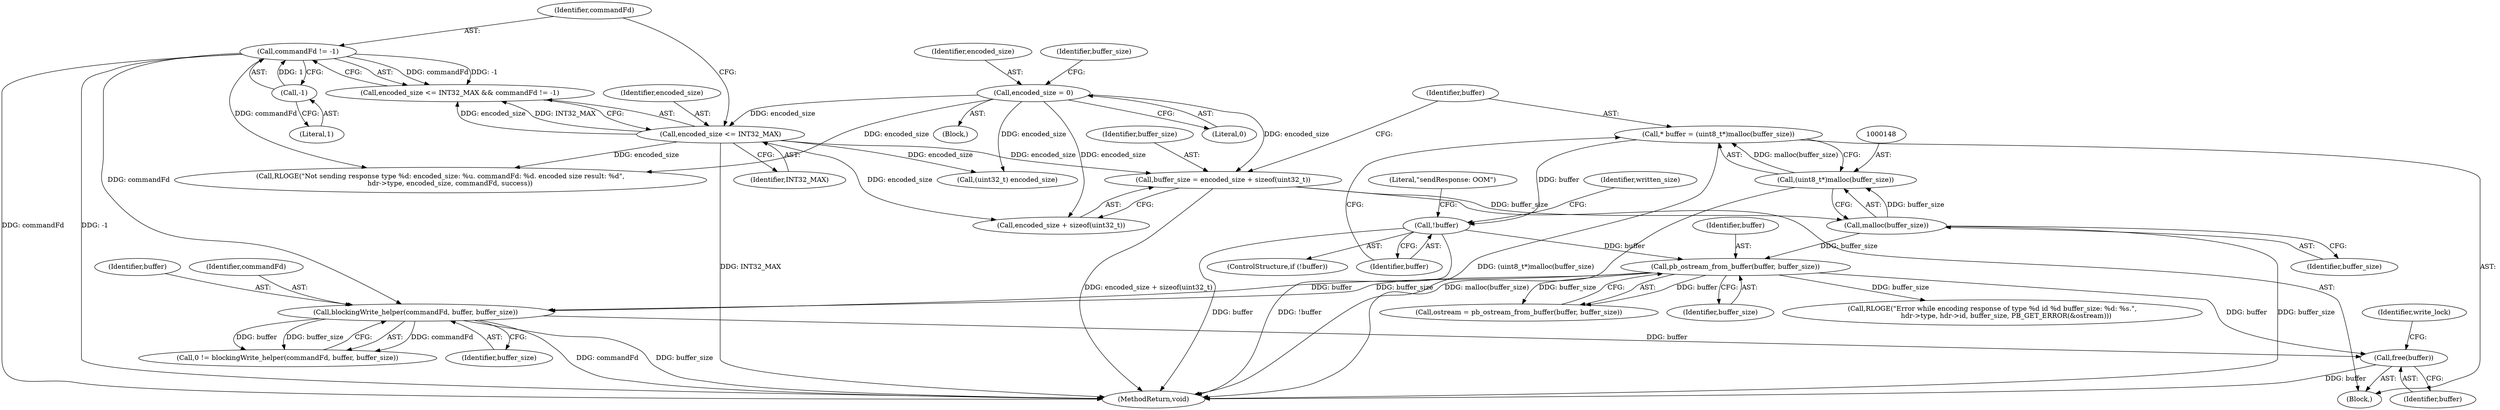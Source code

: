 digraph "0_Android_95610818918f6f11fe7d23aca1380e6c0fac2af0_0@API" {
"1000247" [label="(Call,free(buffer))"];
"1000221" [label="(Call,blockingWrite_helper(commandFd, buffer, buffer_size))"];
"1000133" [label="(Call,commandFd != -1)"];
"1000135" [label="(Call,-1)"];
"1000169" [label="(Call,pb_ostream_from_buffer(buffer, buffer_size))"];
"1000152" [label="(Call,!buffer)"];
"1000145" [label="(Call,* buffer = (uint8_t*)malloc(buffer_size))"];
"1000147" [label="(Call,(uint8_t*)malloc(buffer_size))"];
"1000149" [label="(Call,malloc(buffer_size))"];
"1000138" [label="(Call,buffer_size = encoded_size + sizeof(uint32_t))"];
"1000104" [label="(Call,encoded_size = 0)"];
"1000130" [label="(Call,encoded_size <= INT32_MAX)"];
"1000138" [label="(Call,buffer_size = encoded_size + sizeof(uint32_t))"];
"1000223" [label="(Identifier,buffer)"];
"1000104" [label="(Call,encoded_size = 0)"];
"1000153" [label="(Identifier,buffer)"];
"1000110" [label="(Identifier,buffer_size)"];
"1000151" [label="(ControlStructure,if (!buffer))"];
"1000247" [label="(Call,free(buffer))"];
"1000147" [label="(Call,(uint8_t*)malloc(buffer_size))"];
"1000145" [label="(Call,* buffer = (uint8_t*)malloc(buffer_size))"];
"1000132" [label="(Identifier,INT32_MAX)"];
"1000106" [label="(Literal,0)"];
"1000130" [label="(Call,encoded_size <= INT32_MAX)"];
"1000146" [label="(Identifier,buffer)"];
"1000221" [label="(Call,blockingWrite_helper(commandFd, buffer, buffer_size))"];
"1000251" [label="(Call,RLOGE(\"Not sending response type %d: encoded_size: %u. commandFd: %d. encoded size result: %d\",\n         hdr->type, encoded_size, commandFd, success))"];
"1000140" [label="(Call,encoded_size + sizeof(uint32_t))"];
"1000105" [label="(Identifier,encoded_size)"];
"1000162" [label="(Identifier,written_size)"];
"1000248" [label="(Identifier,buffer)"];
"1000171" [label="(Identifier,buffer_size)"];
"1000164" [label="(Call,(uint32_t) encoded_size)"];
"1000169" [label="(Call,pb_ostream_from_buffer(buffer, buffer_size))"];
"1000219" [label="(Call,0 != blockingWrite_helper(commandFd, buffer, buffer_size))"];
"1000129" [label="(Call,encoded_size <= INT32_MAX && commandFd != -1)"];
"1000235" [label="(Call,RLOGE(\"Error while encoding response of type %d id %d buffer_size: %d: %s.\",\n             hdr->type, hdr->id, buffer_size, PB_GET_ERROR(&ostream)))"];
"1000131" [label="(Identifier,encoded_size)"];
"1000137" [label="(Block,)"];
"1000135" [label="(Call,-1)"];
"1000150" [label="(Identifier,buffer_size)"];
"1000156" [label="(Literal,\"sendResponse: OOM\")"];
"1000261" [label="(Identifier,write_lock)"];
"1000102" [label="(Block,)"];
"1000133" [label="(Call,commandFd != -1)"];
"1000136" [label="(Literal,1)"];
"1000149" [label="(Call,malloc(buffer_size))"];
"1000262" [label="(MethodReturn,void)"];
"1000139" [label="(Identifier,buffer_size)"];
"1000224" [label="(Identifier,buffer_size)"];
"1000152" [label="(Call,!buffer)"];
"1000170" [label="(Identifier,buffer)"];
"1000167" [label="(Call,ostream = pb_ostream_from_buffer(buffer, buffer_size))"];
"1000222" [label="(Identifier,commandFd)"];
"1000134" [label="(Identifier,commandFd)"];
"1000247" -> "1000137"  [label="AST: "];
"1000247" -> "1000248"  [label="CFG: "];
"1000248" -> "1000247"  [label="AST: "];
"1000261" -> "1000247"  [label="CFG: "];
"1000247" -> "1000262"  [label="DDG: buffer"];
"1000221" -> "1000247"  [label="DDG: buffer"];
"1000169" -> "1000247"  [label="DDG: buffer"];
"1000221" -> "1000219"  [label="AST: "];
"1000221" -> "1000224"  [label="CFG: "];
"1000222" -> "1000221"  [label="AST: "];
"1000223" -> "1000221"  [label="AST: "];
"1000224" -> "1000221"  [label="AST: "];
"1000219" -> "1000221"  [label="CFG: "];
"1000221" -> "1000262"  [label="DDG: commandFd"];
"1000221" -> "1000262"  [label="DDG: buffer_size"];
"1000221" -> "1000219"  [label="DDG: commandFd"];
"1000221" -> "1000219"  [label="DDG: buffer"];
"1000221" -> "1000219"  [label="DDG: buffer_size"];
"1000133" -> "1000221"  [label="DDG: commandFd"];
"1000169" -> "1000221"  [label="DDG: buffer"];
"1000169" -> "1000221"  [label="DDG: buffer_size"];
"1000133" -> "1000129"  [label="AST: "];
"1000133" -> "1000135"  [label="CFG: "];
"1000134" -> "1000133"  [label="AST: "];
"1000135" -> "1000133"  [label="AST: "];
"1000129" -> "1000133"  [label="CFG: "];
"1000133" -> "1000262"  [label="DDG: commandFd"];
"1000133" -> "1000262"  [label="DDG: -1"];
"1000133" -> "1000129"  [label="DDG: commandFd"];
"1000133" -> "1000129"  [label="DDG: -1"];
"1000135" -> "1000133"  [label="DDG: 1"];
"1000133" -> "1000251"  [label="DDG: commandFd"];
"1000135" -> "1000136"  [label="CFG: "];
"1000136" -> "1000135"  [label="AST: "];
"1000169" -> "1000167"  [label="AST: "];
"1000169" -> "1000171"  [label="CFG: "];
"1000170" -> "1000169"  [label="AST: "];
"1000171" -> "1000169"  [label="AST: "];
"1000167" -> "1000169"  [label="CFG: "];
"1000169" -> "1000167"  [label="DDG: buffer"];
"1000169" -> "1000167"  [label="DDG: buffer_size"];
"1000152" -> "1000169"  [label="DDG: buffer"];
"1000149" -> "1000169"  [label="DDG: buffer_size"];
"1000169" -> "1000235"  [label="DDG: buffer_size"];
"1000152" -> "1000151"  [label="AST: "];
"1000152" -> "1000153"  [label="CFG: "];
"1000153" -> "1000152"  [label="AST: "];
"1000156" -> "1000152"  [label="CFG: "];
"1000162" -> "1000152"  [label="CFG: "];
"1000152" -> "1000262"  [label="DDG: !buffer"];
"1000152" -> "1000262"  [label="DDG: buffer"];
"1000145" -> "1000152"  [label="DDG: buffer"];
"1000145" -> "1000137"  [label="AST: "];
"1000145" -> "1000147"  [label="CFG: "];
"1000146" -> "1000145"  [label="AST: "];
"1000147" -> "1000145"  [label="AST: "];
"1000153" -> "1000145"  [label="CFG: "];
"1000145" -> "1000262"  [label="DDG: (uint8_t*)malloc(buffer_size)"];
"1000147" -> "1000145"  [label="DDG: malloc(buffer_size)"];
"1000147" -> "1000149"  [label="CFG: "];
"1000148" -> "1000147"  [label="AST: "];
"1000149" -> "1000147"  [label="AST: "];
"1000147" -> "1000262"  [label="DDG: malloc(buffer_size)"];
"1000149" -> "1000147"  [label="DDG: buffer_size"];
"1000149" -> "1000150"  [label="CFG: "];
"1000150" -> "1000149"  [label="AST: "];
"1000149" -> "1000262"  [label="DDG: buffer_size"];
"1000138" -> "1000149"  [label="DDG: buffer_size"];
"1000138" -> "1000137"  [label="AST: "];
"1000138" -> "1000140"  [label="CFG: "];
"1000139" -> "1000138"  [label="AST: "];
"1000140" -> "1000138"  [label="AST: "];
"1000146" -> "1000138"  [label="CFG: "];
"1000138" -> "1000262"  [label="DDG: encoded_size + sizeof(uint32_t)"];
"1000104" -> "1000138"  [label="DDG: encoded_size"];
"1000130" -> "1000138"  [label="DDG: encoded_size"];
"1000104" -> "1000102"  [label="AST: "];
"1000104" -> "1000106"  [label="CFG: "];
"1000105" -> "1000104"  [label="AST: "];
"1000106" -> "1000104"  [label="AST: "];
"1000110" -> "1000104"  [label="CFG: "];
"1000104" -> "1000130"  [label="DDG: encoded_size"];
"1000104" -> "1000140"  [label="DDG: encoded_size"];
"1000104" -> "1000164"  [label="DDG: encoded_size"];
"1000104" -> "1000251"  [label="DDG: encoded_size"];
"1000130" -> "1000129"  [label="AST: "];
"1000130" -> "1000132"  [label="CFG: "];
"1000131" -> "1000130"  [label="AST: "];
"1000132" -> "1000130"  [label="AST: "];
"1000134" -> "1000130"  [label="CFG: "];
"1000129" -> "1000130"  [label="CFG: "];
"1000130" -> "1000262"  [label="DDG: INT32_MAX"];
"1000130" -> "1000129"  [label="DDG: encoded_size"];
"1000130" -> "1000129"  [label="DDG: INT32_MAX"];
"1000130" -> "1000140"  [label="DDG: encoded_size"];
"1000130" -> "1000164"  [label="DDG: encoded_size"];
"1000130" -> "1000251"  [label="DDG: encoded_size"];
}
